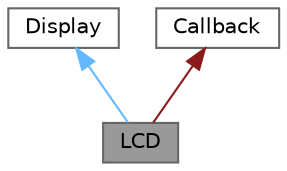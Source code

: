 digraph "LCD"
{
 // LATEX_PDF_SIZE
  bgcolor="transparent";
  edge [fontname=Helvetica,fontsize=10,labelfontname=Helvetica,labelfontsize=10];
  node [fontname=Helvetica,fontsize=10,shape=box,height=0.2,width=0.4];
  Node1 [id="Node000001",label="LCD",height=0.2,width=0.4,color="gray40", fillcolor="grey60", style="filled", fontcolor="black",tooltip="Clase del objeto lcd El objeto lcd permite el manejo de displays digitales mediante comunicación de 4..."];
  Node2 -> Node1 [id="edge1_Node000001_Node000002",dir="back",color="steelblue1",style="solid",tooltip=" "];
  Node2 [id="Node000002",label="Display",height=0.2,width=0.4,color="gray40", fillcolor="white", style="filled",URL="$class_display.html",tooltip="Clase del objeto display Clase abstracta pura para la generación de displays."];
  Node3 -> Node1 [id="edge2_Node000001_Node000003",dir="back",color="firebrick4",style="solid",tooltip=" "];
  Node3 [id="Node000003",label="Callback",height=0.2,width=0.4,color="gray40", fillcolor="white", style="filled",URL="$class_callback.html",tooltip="Clase del objeto Callback."];
}
